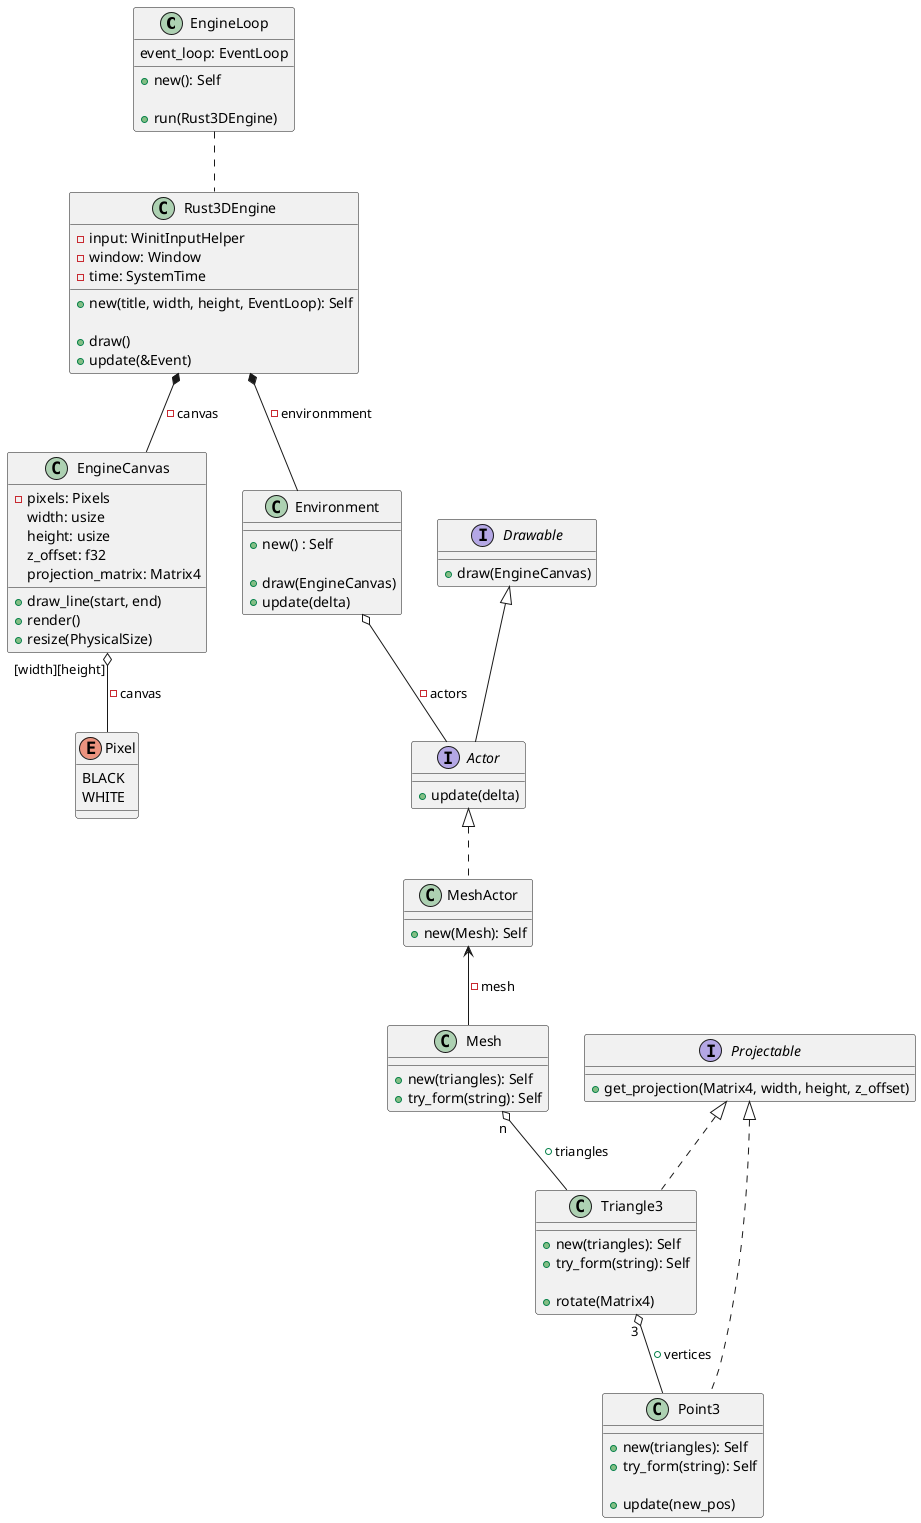 @startuml
'https://plantuml.com/class-diagram

class EngineLoop {
    event_loop: EventLoop

    + new(): Self

    + run(Rust3DEngine)
}

class Rust3DEngine {
    - input: WinitInputHelper
    - window: Window
    - time: SystemTime

    + new(title, width, height, EventLoop): Self

    + draw()
    + update(&Event)
}

class EngineCanvas {
	- pixels: Pixels
	width: usize
	height: usize
	z_offset: f32
	projection_matrix: Matrix4

	+ draw_line(start, end)
	+ render()
	+ resize(PhysicalSize)
}

enum Pixel {
    BLACK
    WHITE
}

class Environment {
    + new() : Self

    + draw(EngineCanvas)
    + update(delta)
}

interface Drawable {
    + draw(EngineCanvas)
}

interface Actor {
    + update(delta)
}

interface Projectable {
    + get_projection(Matrix4, width, height, z_offset)
}

class MeshActor {
    + new(Mesh): Self
}

class Mesh {
    + new(triangles): Self
    + try_form(string): Self
}

class Triangle3 {
    + new(triangles): Self
    + try_form(string): Self

    +rotate(Matrix4)
}

class Point3 {
    + new(triangles): Self
    + try_form(string): Self

    + update(new_pos)
}

EngineLoop .. Rust3DEngine
Rust3DEngine *-- EngineCanvas : -canvas
Rust3DEngine *-- Environment : -environmment
EngineCanvas "[width][height]" o-- Pixel : -canvas
Drawable <|-- Actor
Environment o-- Actor : -actors
Actor <|.. MeshActor
MeshActor <-- Mesh : - mesh
Mesh "n" o-- Triangle3 : + triangles
Triangle3 "3" o-- Point3 : + vertices
Projectable <|.. Triangle3
Projectable <|.. Point3

@enduml